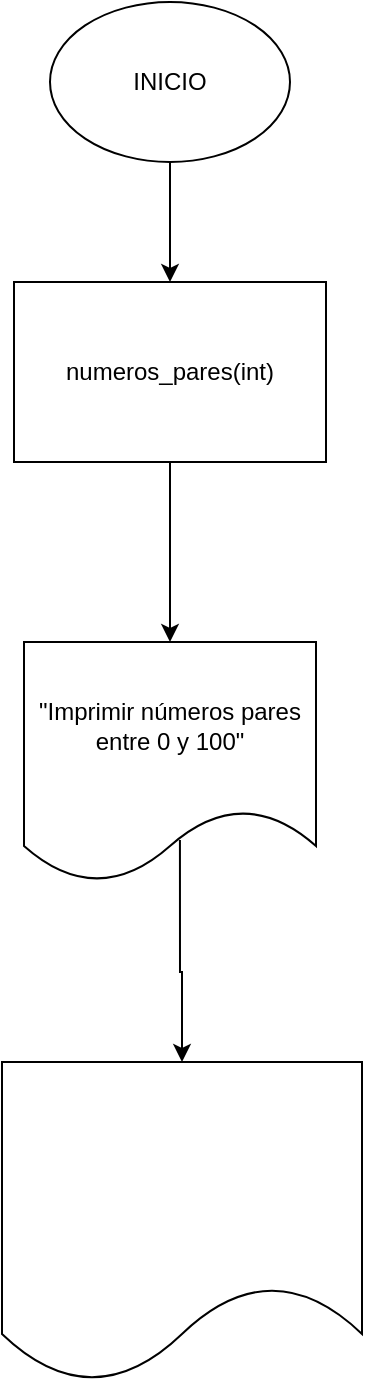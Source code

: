 <mxfile version="21.3.6" type="device">
  <diagram id="C5RBs43oDa-KdzZeNtuy" name="Page-1">
    <mxGraphModel dx="1434" dy="796" grid="1" gridSize="10" guides="1" tooltips="1" connect="1" arrows="1" fold="1" page="1" pageScale="1" pageWidth="827" pageHeight="1169" math="0" shadow="0">
      <root>
        <mxCell id="WIyWlLk6GJQsqaUBKTNV-0" />
        <mxCell id="WIyWlLk6GJQsqaUBKTNV-1" parent="WIyWlLk6GJQsqaUBKTNV-0" />
        <mxCell id="-mWMrK76TUxrjVRVWJz4-2" style="edgeStyle=orthogonalEdgeStyle;rounded=0;orthogonalLoop=1;jettySize=auto;html=1;entryX=0.5;entryY=0;entryDx=0;entryDy=0;" edge="1" parent="WIyWlLk6GJQsqaUBKTNV-1" source="-mWMrK76TUxrjVRVWJz4-0" target="-mWMrK76TUxrjVRVWJz4-1">
          <mxGeometry relative="1" as="geometry" />
        </mxCell>
        <mxCell id="-mWMrK76TUxrjVRVWJz4-0" value="INICIO" style="ellipse;whiteSpace=wrap;html=1;" vertex="1" parent="WIyWlLk6GJQsqaUBKTNV-1">
          <mxGeometry x="354" y="60" width="120" height="80" as="geometry" />
        </mxCell>
        <mxCell id="-mWMrK76TUxrjVRVWJz4-5" value="" style="edgeStyle=orthogonalEdgeStyle;rounded=0;orthogonalLoop=1;jettySize=auto;html=1;" edge="1" parent="WIyWlLk6GJQsqaUBKTNV-1" source="-mWMrK76TUxrjVRVWJz4-1" target="-mWMrK76TUxrjVRVWJz4-3">
          <mxGeometry relative="1" as="geometry" />
        </mxCell>
        <mxCell id="-mWMrK76TUxrjVRVWJz4-1" value="numeros_pares(int)" style="rounded=0;whiteSpace=wrap;html=1;" vertex="1" parent="WIyWlLk6GJQsqaUBKTNV-1">
          <mxGeometry x="336" y="200" width="156" height="90" as="geometry" />
        </mxCell>
        <mxCell id="-mWMrK76TUxrjVRVWJz4-6" value="" style="edgeStyle=orthogonalEdgeStyle;rounded=0;orthogonalLoop=1;jettySize=auto;html=1;exitX=0.534;exitY=0.825;exitDx=0;exitDy=0;exitPerimeter=0;" edge="1" parent="WIyWlLk6GJQsqaUBKTNV-1" source="-mWMrK76TUxrjVRVWJz4-3" target="-mWMrK76TUxrjVRVWJz4-4">
          <mxGeometry relative="1" as="geometry" />
        </mxCell>
        <mxCell id="-mWMrK76TUxrjVRVWJz4-3" value="&quot;Imprimir números pares entre 0 y 100&quot;" style="shape=document;whiteSpace=wrap;html=1;boundedLbl=1;" vertex="1" parent="WIyWlLk6GJQsqaUBKTNV-1">
          <mxGeometry x="341" y="380" width="146" height="120" as="geometry" />
        </mxCell>
        <mxCell id="-mWMrK76TUxrjVRVWJz4-4" value="" style="shape=document;whiteSpace=wrap;html=1;boundedLbl=1;" vertex="1" parent="WIyWlLk6GJQsqaUBKTNV-1">
          <mxGeometry x="330" y="590" width="180" height="160" as="geometry" />
        </mxCell>
      </root>
    </mxGraphModel>
  </diagram>
</mxfile>
